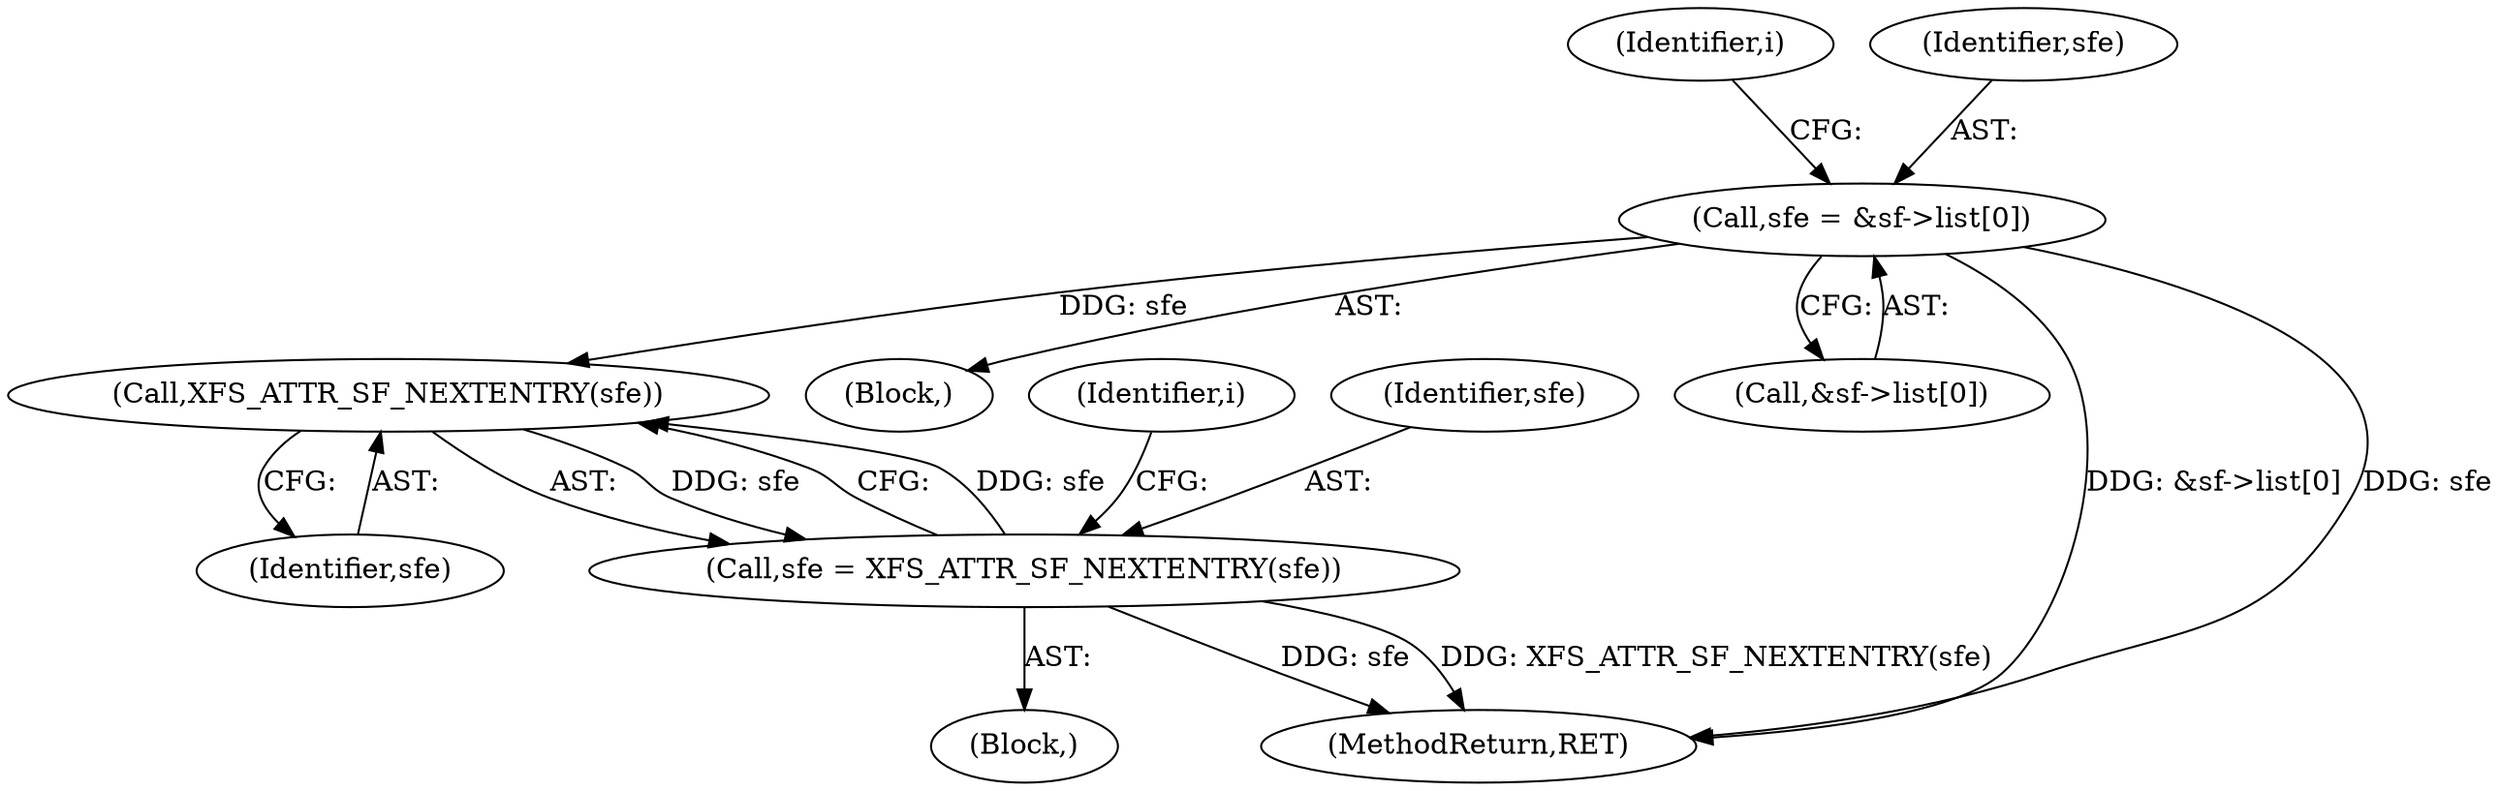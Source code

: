 digraph "0_linux_bb3d48dcf86a97dc25fe9fc2c11938e19cb4399a@pointer" {
"1000408" [label="(Call,XFS_ATTR_SF_NEXTENTRY(sfe))"];
"1000406" [label="(Call,sfe = XFS_ATTR_SF_NEXTENTRY(sfe))"];
"1000408" [label="(Call,XFS_ATTR_SF_NEXTENTRY(sfe))"];
"1000307" [label="(Call,sfe = &sf->list[0])"];
"1000327" [label="(Identifier,i)"];
"1000317" [label="(Identifier,i)"];
"1000408" [label="(Call,XFS_ATTR_SF_NEXTENTRY(sfe))"];
"1000328" [label="(Block,)"];
"1000406" [label="(Call,sfe = XFS_ATTR_SF_NEXTENTRY(sfe))"];
"1000308" [label="(Identifier,sfe)"];
"1000409" [label="(Identifier,sfe)"];
"1000110" [label="(Block,)"];
"1000422" [label="(MethodReturn,RET)"];
"1000307" [label="(Call,sfe = &sf->list[0])"];
"1000309" [label="(Call,&sf->list[0])"];
"1000407" [label="(Identifier,sfe)"];
"1000408" -> "1000406"  [label="AST: "];
"1000408" -> "1000409"  [label="CFG: "];
"1000409" -> "1000408"  [label="AST: "];
"1000406" -> "1000408"  [label="CFG: "];
"1000408" -> "1000406"  [label="DDG: sfe"];
"1000406" -> "1000408"  [label="DDG: sfe"];
"1000307" -> "1000408"  [label="DDG: sfe"];
"1000406" -> "1000328"  [label="AST: "];
"1000407" -> "1000406"  [label="AST: "];
"1000327" -> "1000406"  [label="CFG: "];
"1000406" -> "1000422"  [label="DDG: sfe"];
"1000406" -> "1000422"  [label="DDG: XFS_ATTR_SF_NEXTENTRY(sfe)"];
"1000307" -> "1000110"  [label="AST: "];
"1000307" -> "1000309"  [label="CFG: "];
"1000308" -> "1000307"  [label="AST: "];
"1000309" -> "1000307"  [label="AST: "];
"1000317" -> "1000307"  [label="CFG: "];
"1000307" -> "1000422"  [label="DDG: &sf->list[0]"];
"1000307" -> "1000422"  [label="DDG: sfe"];
}
